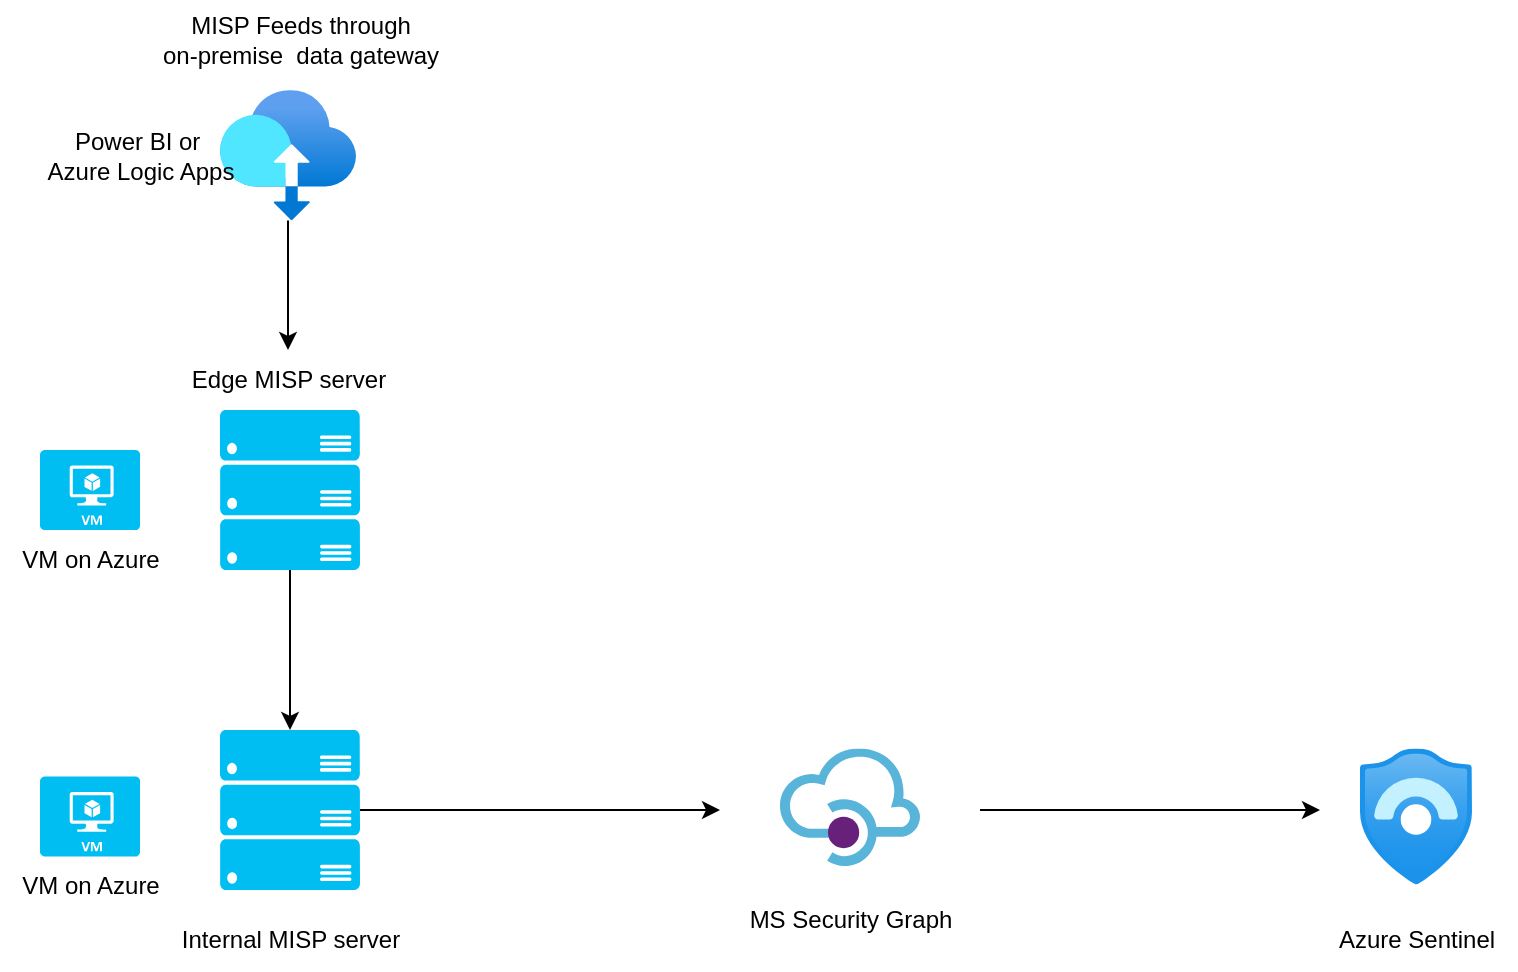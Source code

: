 <mxfile version="20.8.23" type="github">
  <diagram name="Pagina-1" id="3o7ys4ivc0ihud85xwno">
    <mxGraphModel dx="1050" dy="549" grid="1" gridSize="10" guides="1" tooltips="1" connect="1" arrows="1" fold="1" page="1" pageScale="1" pageWidth="827" pageHeight="1169" math="0" shadow="0">
      <root>
        <mxCell id="0" />
        <mxCell id="1" parent="0" />
        <mxCell id="ezHPXP9akIuYJHXyk2A1-3" value="" style="aspect=fixed;html=1;points=[];align=center;image;fontSize=12;image=img/lib/azure2/security/Azure_Sentinel.svg;" vertex="1" parent="1">
          <mxGeometry x="720" y="389.2" width="56.0" height="68" as="geometry" />
        </mxCell>
        <mxCell id="ezHPXP9akIuYJHXyk2A1-4" value="" style="verticalLabelPosition=bottom;html=1;verticalAlign=top;align=center;strokeColor=none;fillColor=#00BEF2;shape=mxgraph.azure.server_rack;" vertex="1" parent="1">
          <mxGeometry x="150" y="380" width="70" height="80" as="geometry" />
        </mxCell>
        <mxCell id="ezHPXP9akIuYJHXyk2A1-7" value="" style="edgeStyle=orthogonalEdgeStyle;rounded=0;orthogonalLoop=1;jettySize=auto;html=1;" edge="1" parent="1" source="ezHPXP9akIuYJHXyk2A1-6" target="ezHPXP9akIuYJHXyk2A1-4">
          <mxGeometry relative="1" as="geometry" />
        </mxCell>
        <mxCell id="ezHPXP9akIuYJHXyk2A1-6" value="" style="verticalLabelPosition=bottom;html=1;verticalAlign=top;align=center;strokeColor=none;fillColor=#00BEF2;shape=mxgraph.azure.server_rack;" vertex="1" parent="1">
          <mxGeometry x="150" y="220" width="70" height="80" as="geometry" />
        </mxCell>
        <mxCell id="ezHPXP9akIuYJHXyk2A1-8" value="" style="sketch=0;aspect=fixed;html=1;points=[];align=center;image;fontSize=12;image=img/lib/mscae/API_Management.svg;" vertex="1" parent="1">
          <mxGeometry x="430" y="389.2" width="70" height="58.8" as="geometry" />
        </mxCell>
        <mxCell id="ezHPXP9akIuYJHXyk2A1-10" value="MS Security Graph" style="text;html=1;align=center;verticalAlign=middle;resizable=0;points=[];autosize=1;strokeColor=none;fillColor=none;" vertex="1" parent="1">
          <mxGeometry x="405" y="460" width="120" height="30" as="geometry" />
        </mxCell>
        <mxCell id="ezHPXP9akIuYJHXyk2A1-11" value="Azure Sentinel" style="text;html=1;align=center;verticalAlign=middle;resizable=0;points=[];autosize=1;strokeColor=none;fillColor=none;" vertex="1" parent="1">
          <mxGeometry x="698" y="470" width="100" height="30" as="geometry" />
        </mxCell>
        <mxCell id="ezHPXP9akIuYJHXyk2A1-12" value="Internal MISP server" style="text;html=1;align=center;verticalAlign=middle;resizable=0;points=[];autosize=1;strokeColor=none;fillColor=none;" vertex="1" parent="1">
          <mxGeometry x="120" y="470" width="130" height="30" as="geometry" />
        </mxCell>
        <mxCell id="ezHPXP9akIuYJHXyk2A1-13" value="Edge MISP server" style="text;html=1;align=center;verticalAlign=middle;resizable=0;points=[];autosize=1;strokeColor=none;fillColor=none;" vertex="1" parent="1">
          <mxGeometry x="124" y="190" width="120" height="30" as="geometry" />
        </mxCell>
        <mxCell id="ezHPXP9akIuYJHXyk2A1-14" value="" style="verticalLabelPosition=bottom;html=1;verticalAlign=top;align=center;strokeColor=none;fillColor=#00BEF2;shape=mxgraph.azure.virtual_machine;" vertex="1" parent="1">
          <mxGeometry x="60" y="240" width="50" height="40" as="geometry" />
        </mxCell>
        <mxCell id="ezHPXP9akIuYJHXyk2A1-15" value="" style="verticalLabelPosition=bottom;html=1;verticalAlign=top;align=center;strokeColor=none;fillColor=#00BEF2;shape=mxgraph.azure.virtual_machine;" vertex="1" parent="1">
          <mxGeometry x="60" y="403.2" width="50" height="40" as="geometry" />
        </mxCell>
        <mxCell id="ezHPXP9akIuYJHXyk2A1-16" value="VM on Azure" style="text;html=1;align=center;verticalAlign=middle;resizable=0;points=[];autosize=1;strokeColor=none;fillColor=none;" vertex="1" parent="1">
          <mxGeometry x="40" y="280" width="90" height="30" as="geometry" />
        </mxCell>
        <mxCell id="ezHPXP9akIuYJHXyk2A1-17" value="VM on Azure" style="text;html=1;align=center;verticalAlign=middle;resizable=0;points=[];autosize=1;strokeColor=none;fillColor=none;" vertex="1" parent="1">
          <mxGeometry x="40" y="443.2" width="90" height="30" as="geometry" />
        </mxCell>
        <mxCell id="ezHPXP9akIuYJHXyk2A1-18" value="" style="endArrow=classic;html=1;rounded=0;" edge="1" parent="1">
          <mxGeometry width="50" height="50" relative="1" as="geometry">
            <mxPoint x="530" y="420" as="sourcePoint" />
            <mxPoint x="700" y="420" as="targetPoint" />
          </mxGeometry>
        </mxCell>
        <mxCell id="ezHPXP9akIuYJHXyk2A1-19" value="" style="endArrow=classic;html=1;rounded=0;exitX=1;exitY=0.5;exitDx=0;exitDy=0;exitPerimeter=0;" edge="1" parent="1" source="ezHPXP9akIuYJHXyk2A1-4">
          <mxGeometry width="50" height="50" relative="1" as="geometry">
            <mxPoint x="280" y="430" as="sourcePoint" />
            <mxPoint x="400" y="420" as="targetPoint" />
          </mxGeometry>
        </mxCell>
        <mxCell id="ezHPXP9akIuYJHXyk2A1-24" value="" style="edgeStyle=orthogonalEdgeStyle;rounded=0;orthogonalLoop=1;jettySize=auto;html=1;" edge="1" parent="1" source="ezHPXP9akIuYJHXyk2A1-20" target="ezHPXP9akIuYJHXyk2A1-13">
          <mxGeometry relative="1" as="geometry" />
        </mxCell>
        <mxCell id="ezHPXP9akIuYJHXyk2A1-20" value="" style="aspect=fixed;html=1;points=[];align=center;image;fontSize=12;image=img/lib/azure2/networking/On_Premises_Data_Gateways.svg;" vertex="1" parent="1">
          <mxGeometry x="150" y="60" width="68" height="65.2" as="geometry" />
        </mxCell>
        <mxCell id="ezHPXP9akIuYJHXyk2A1-22" value="MISP Feeds&amp;nbsp;through&lt;br&gt;on-premise&amp;nbsp; data gateway" style="text;html=1;align=center;verticalAlign=middle;resizable=0;points=[];autosize=1;strokeColor=none;fillColor=none;" vertex="1" parent="1">
          <mxGeometry x="110" y="15" width="160" height="40" as="geometry" />
        </mxCell>
        <mxCell id="ezHPXP9akIuYJHXyk2A1-23" value="Power BI or&amp;nbsp;&lt;br&gt;Azure Logic Apps" style="text;html=1;align=center;verticalAlign=middle;resizable=0;points=[];autosize=1;strokeColor=none;fillColor=none;" vertex="1" parent="1">
          <mxGeometry x="50" y="72.6" width="120" height="40" as="geometry" />
        </mxCell>
      </root>
    </mxGraphModel>
  </diagram>
</mxfile>
